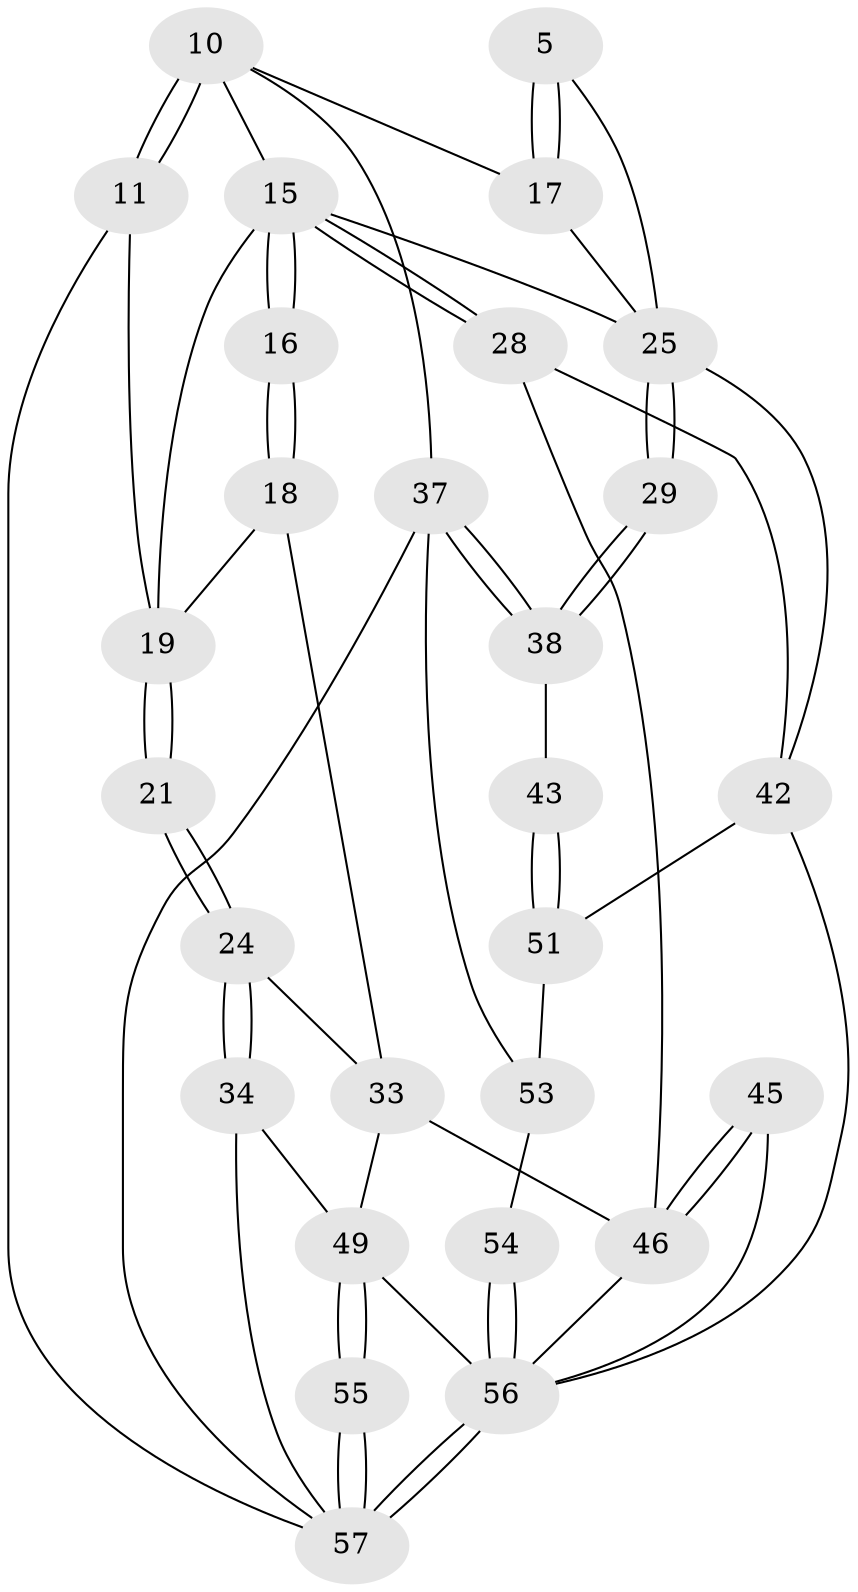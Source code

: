 // original degree distribution, {3: 0.03508771929824561, 5: 0.45614035087719296, 6: 0.22807017543859648, 4: 0.2807017543859649}
// Generated by graph-tools (version 1.1) at 2025/00/03/09/25 05:00:12]
// undirected, 28 vertices, 63 edges
graph export_dot {
graph [start="1"]
  node [color=gray90,style=filled];
  5 [pos="+0.817876657330921+0.18991175229555585"];
  10 [pos="+0.5788945866547689+0",super="+4+3"];
  11 [pos="+0+0"];
  15 [pos="+0.5336529100532227+0.32096500067712125",super="+8+9+14"];
  16 [pos="+0.521033252903009+0.29851427964742805"];
  17 [pos="+1+0.18896882153565944",super="+2"];
  18 [pos="+0.26736889274682846+0.30139507799794957"];
  19 [pos="+0.2662267106465745+0.297819635270072",super="+13"];
  21 [pos="+0+0.17861547231964808"];
  24 [pos="+0+0.2844099247408268"];
  25 [pos="+0.833570889779317+0.42773787793851564",super="+20"];
  28 [pos="+0.5176180409177322+0.4937071697923797"];
  29 [pos="+1+0.39099414844593355"];
  33 [pos="+0.14336705274306363+0.5918139852776155",super="+23+22"];
  34 [pos="+0+0.5919673424631559"];
  37 [pos="+1+0.794811469921511",super="+36"];
  38 [pos="+1+0.7166056624286482"];
  42 [pos="+0.6739033160508007+0.7068487057023654",super="+27"];
  43 [pos="+1+0.7159137740343625"];
  45 [pos="+0.5084933747142019+0.6082382965808687"];
  46 [pos="+0.3222155040574467+0.7830018985171048",super="+32+31"];
  49 [pos="+0.1753494080772007+0.8148544197594904",super="+39"];
  51 [pos="+0.7250998891214915+0.9784480975618106",super="+41+40"];
  53 [pos="+0.6488469799735563+1",super="+52"];
  54 [pos="+0.6144513559860517+1"];
  55 [pos="+0.10826476023451648+0.9027793867742048"];
  56 [pos="+0.4066847369758056+1",super="+48+50"];
  57 [pos="+0.17304395465568861+1",super="+35"];
  5 -- 17 [weight=2];
  5 -- 17;
  5 -- 25;
  10 -- 11 [weight=2];
  10 -- 11;
  10 -- 17;
  10 -- 15;
  10 -- 37;
  11 -- 57;
  11 -- 19;
  15 -- 16 [weight=2];
  15 -- 16;
  15 -- 28;
  15 -- 28;
  15 -- 25;
  15 -- 19;
  16 -- 18;
  16 -- 18;
  17 -- 25;
  18 -- 19;
  18 -- 33;
  19 -- 21 [weight=2];
  19 -- 21;
  21 -- 24;
  21 -- 24;
  24 -- 34;
  24 -- 34;
  24 -- 33;
  25 -- 29 [weight=2];
  25 -- 29;
  25 -- 42;
  28 -- 46;
  28 -- 42;
  29 -- 38;
  29 -- 38;
  33 -- 46 [weight=2];
  33 -- 49;
  34 -- 57;
  34 -- 49;
  37 -- 38;
  37 -- 38;
  37 -- 57;
  37 -- 53 [weight=2];
  38 -- 43;
  42 -- 51 [weight=2];
  42 -- 56;
  43 -- 51 [weight=2];
  43 -- 51;
  45 -- 46 [weight=2];
  45 -- 46;
  45 -- 56;
  46 -- 56;
  49 -- 55;
  49 -- 55;
  49 -- 56;
  51 -- 53;
  53 -- 54;
  54 -- 56 [weight=2];
  54 -- 56;
  55 -- 57 [weight=2];
  55 -- 57;
  56 -- 57;
  56 -- 57;
}
